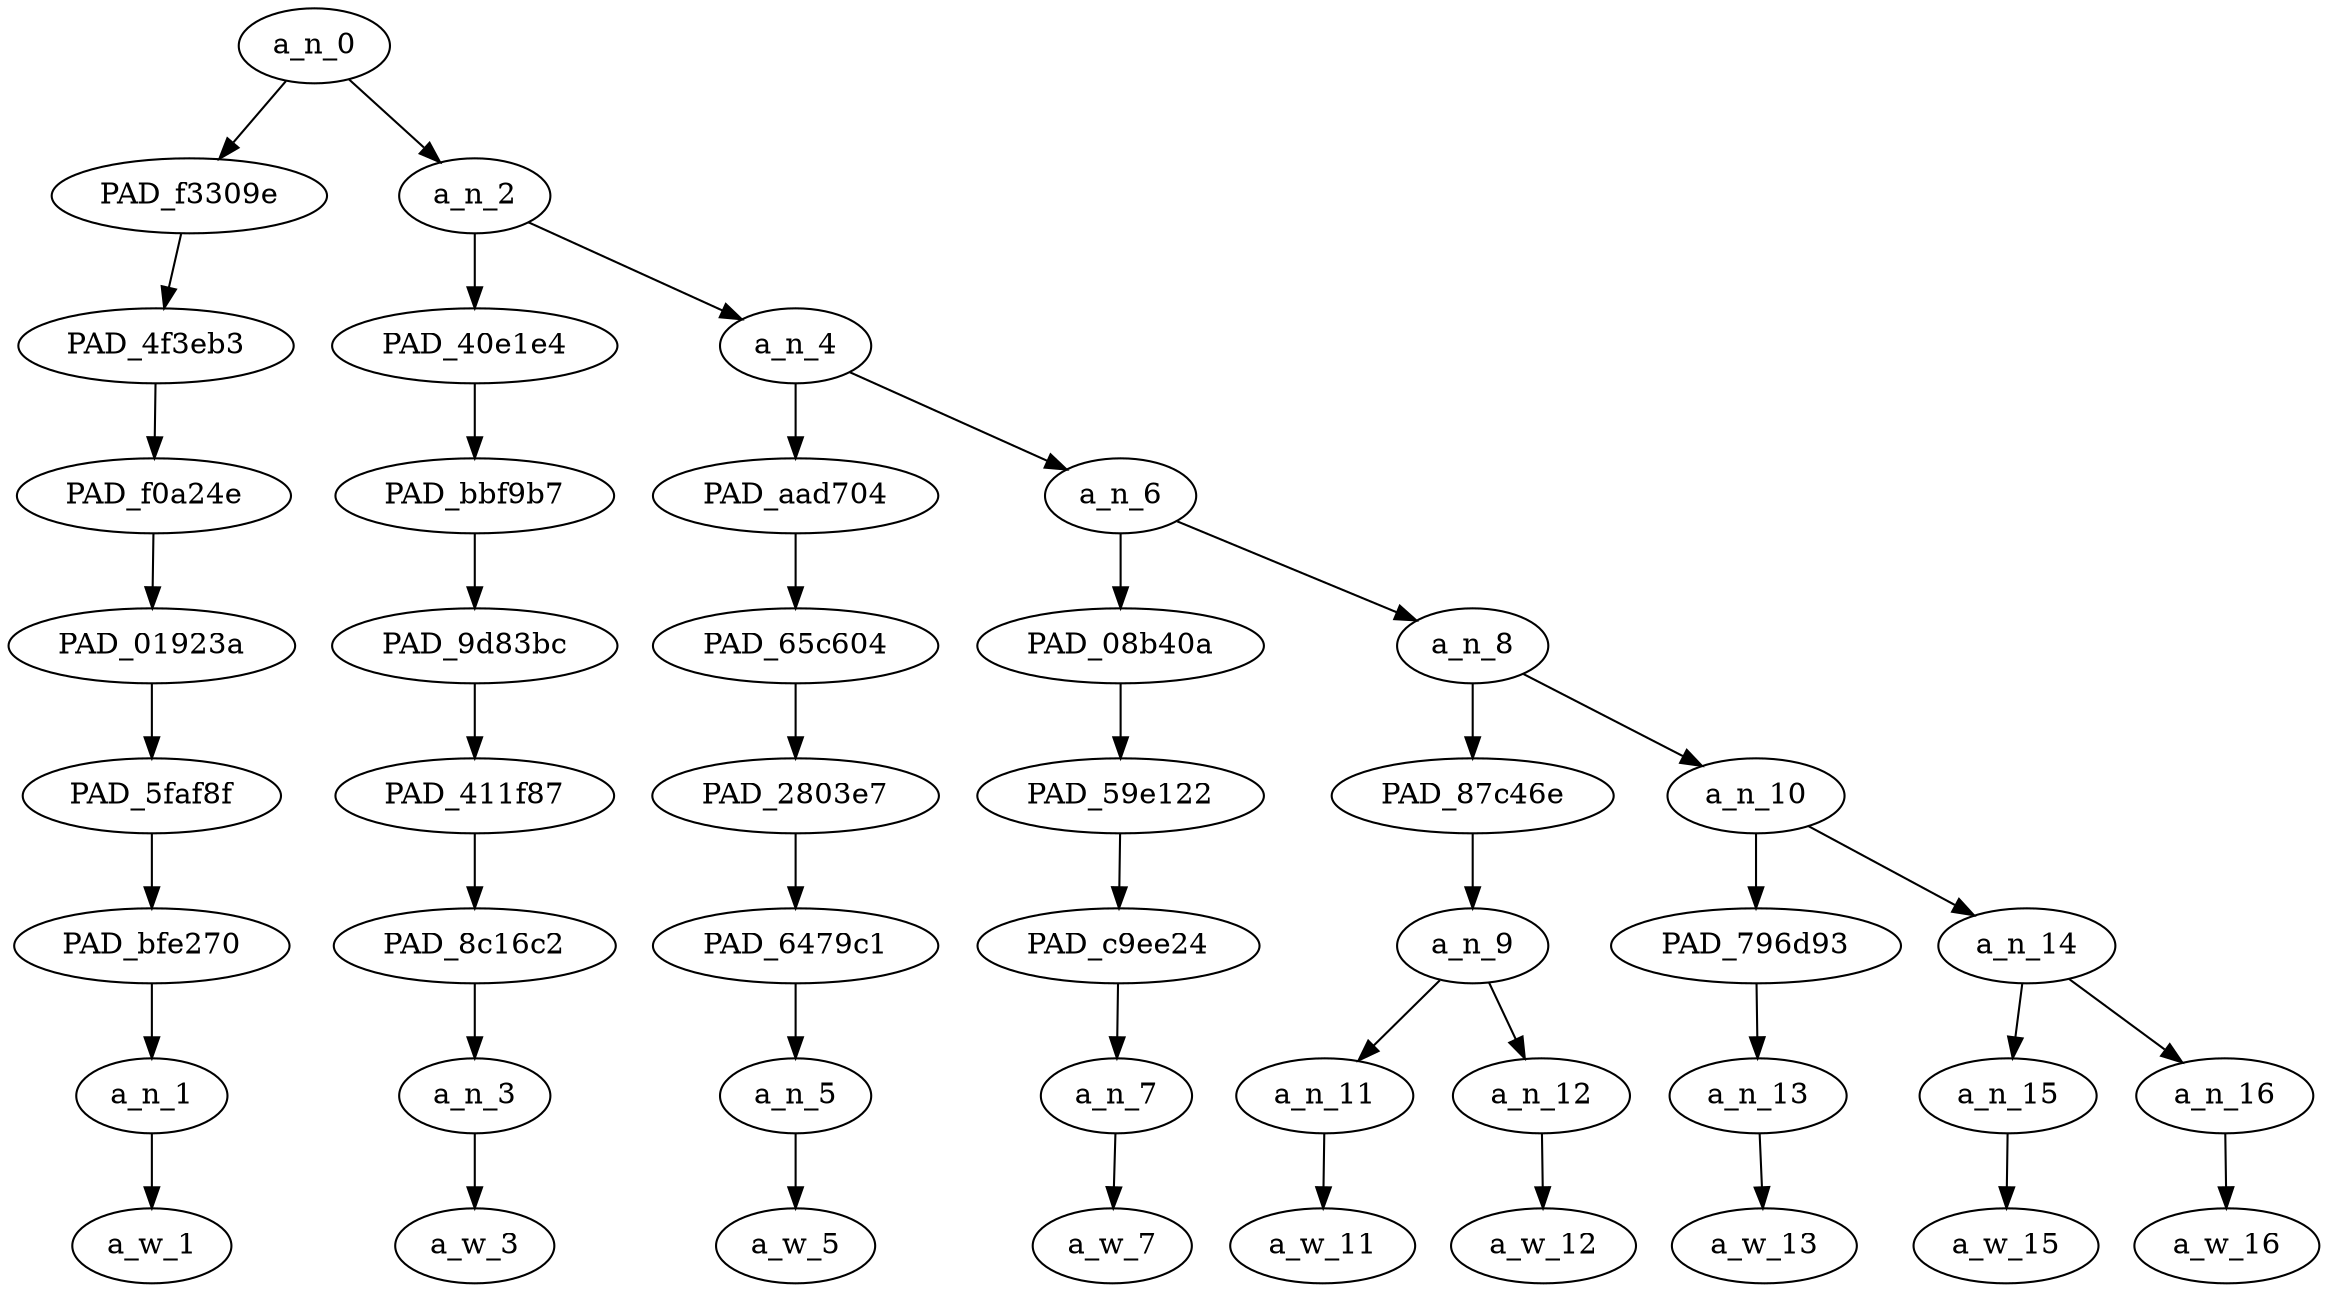 strict digraph "" {
	a_n_0	[div_dir=1,
		index=0,
		level=8,
		pos="1.0390625,8!",
		text_span="[0, 1, 2, 3, 4, 5, 6, 7, 8]",
		value=0.99999996];
	PAD_f3309e	[div_dir=1,
		index=0,
		level=7,
		pos="0.0,7!",
		text_span="[0]",
		value=0.07475433];
	a_n_0 -> PAD_f3309e;
	a_n_2	[div_dir=1,
		index=1,
		level=7,
		pos="2.078125,7!",
		text_span="[1, 2, 3, 4, 5, 6, 7, 8]",
		value=0.92335119];
	a_n_0 -> a_n_2;
	PAD_4f3eb3	[div_dir=1,
		index=0,
		level=6,
		pos="0.0,6!",
		text_span="[0]",
		value=0.07475433];
	PAD_f3309e -> PAD_4f3eb3;
	PAD_f0a24e	[div_dir=1,
		index=0,
		level=5,
		pos="0.0,5!",
		text_span="[0]",
		value=0.07475433];
	PAD_4f3eb3 -> PAD_f0a24e;
	PAD_01923a	[div_dir=1,
		index=0,
		level=4,
		pos="0.0,4!",
		text_span="[0]",
		value=0.07475433];
	PAD_f0a24e -> PAD_01923a;
	PAD_5faf8f	[div_dir=1,
		index=0,
		level=3,
		pos="0.0,3!",
		text_span="[0]",
		value=0.07475433];
	PAD_01923a -> PAD_5faf8f;
	PAD_bfe270	[div_dir=1,
		index=0,
		level=2,
		pos="0.0,2!",
		text_span="[0]",
		value=0.07475433];
	PAD_5faf8f -> PAD_bfe270;
	a_n_1	[div_dir=1,
		index=0,
		level=1,
		pos="0.0,1!",
		text_span="[0]",
		value=0.07475433];
	PAD_bfe270 -> a_n_1;
	a_w_1	[div_dir=0,
		index=0,
		level=0,
		pos="0,0!",
		text_span="[0]",
		value=lets];
	a_n_1 -> a_w_1;
	PAD_40e1e4	[div_dir=1,
		index=1,
		level=6,
		pos="1.0,6!",
		text_span="[1]",
		value=0.08371108];
	a_n_2 -> PAD_40e1e4;
	a_n_4	[div_dir=1,
		index=2,
		level=6,
		pos="3.15625,6!",
		text_span="[2, 3, 4, 5, 6, 7, 8]",
		value=0.83775956];
	a_n_2 -> a_n_4;
	PAD_bbf9b7	[div_dir=1,
		index=1,
		level=5,
		pos="1.0,5!",
		text_span="[1]",
		value=0.08371108];
	PAD_40e1e4 -> PAD_bbf9b7;
	PAD_9d83bc	[div_dir=1,
		index=1,
		level=4,
		pos="1.0,4!",
		text_span="[1]",
		value=0.08371108];
	PAD_bbf9b7 -> PAD_9d83bc;
	PAD_411f87	[div_dir=1,
		index=1,
		level=3,
		pos="1.0,3!",
		text_span="[1]",
		value=0.08371108];
	PAD_9d83bc -> PAD_411f87;
	PAD_8c16c2	[div_dir=1,
		index=1,
		level=2,
		pos="1.0,2!",
		text_span="[1]",
		value=0.08371108];
	PAD_411f87 -> PAD_8c16c2;
	a_n_3	[div_dir=1,
		index=1,
		level=1,
		pos="1.0,1!",
		text_span="[1]",
		value=0.08371108];
	PAD_8c16c2 -> a_n_3;
	a_w_3	[div_dir=0,
		index=1,
		level=0,
		pos="1,0!",
		text_span="[1]",
		value=hope];
	a_n_3 -> a_w_3;
	PAD_aad704	[div_dir=1,
		index=2,
		level=5,
		pos="2.0,5!",
		text_span="[2]",
		value=0.06610782];
	a_n_4 -> PAD_aad704;
	a_n_6	[div_dir=1,
		index=3,
		level=5,
		pos="4.3125,5!",
		text_span="[3, 4, 5, 6, 7, 8]",
		value=0.76982081];
	a_n_4 -> a_n_6;
	PAD_65c604	[div_dir=1,
		index=2,
		level=4,
		pos="2.0,4!",
		text_span="[2]",
		value=0.06610782];
	PAD_aad704 -> PAD_65c604;
	PAD_2803e7	[div_dir=1,
		index=2,
		level=3,
		pos="2.0,3!",
		text_span="[2]",
		value=0.06610782];
	PAD_65c604 -> PAD_2803e7;
	PAD_6479c1	[div_dir=1,
		index=2,
		level=2,
		pos="2.0,2!",
		text_span="[2]",
		value=0.06610782];
	PAD_2803e7 -> PAD_6479c1;
	a_n_5	[div_dir=1,
		index=2,
		level=1,
		pos="2.0,1!",
		text_span="[2]",
		value=0.06610782];
	PAD_6479c1 -> a_n_5;
	a_w_5	[div_dir=0,
		index=2,
		level=0,
		pos="2,0!",
		text_span="[2]",
		value=so];
	a_n_5 -> a_w_5;
	PAD_08b40a	[div_dir=1,
		index=3,
		level=4,
		pos="3.0,4!",
		text_span="[3]",
		value=0.10558445];
	a_n_6 -> PAD_08b40a;
	a_n_8	[div_dir=1,
		index=4,
		level=4,
		pos="5.625,4!",
		text_span="[4, 5, 6, 7, 8]",
		value=0.66240440];
	a_n_6 -> a_n_8;
	PAD_59e122	[div_dir=1,
		index=3,
		level=3,
		pos="3.0,3!",
		text_span="[3]",
		value=0.10558445];
	PAD_08b40a -> PAD_59e122;
	PAD_c9ee24	[div_dir=1,
		index=3,
		level=2,
		pos="3.0,2!",
		text_span="[3]",
		value=0.10558445];
	PAD_59e122 -> PAD_c9ee24;
	a_n_7	[div_dir=1,
		index=3,
		level=1,
		pos="3.0,1!",
		text_span="[3]",
		value=0.10558445];
	PAD_c9ee24 -> a_n_7;
	a_w_7	[div_dir=0,
		index=3,
		level=0,
		pos="3,0!",
		text_span="[3]",
		value=gas];
	a_n_7 -> a_w_7;
	PAD_87c46e	[div_dir=1,
		index=4,
		level=3,
		pos="4.5,3!",
		text_span="[4, 5]",
		value=0.16830004];
	a_n_8 -> PAD_87c46e;
	a_n_10	[div_dir=1,
		index=5,
		level=3,
		pos="6.75,3!",
		text_span="[6, 7, 8]",
		value=0.49236665];
	a_n_8 -> a_n_10;
	a_n_9	[div_dir=1,
		index=4,
		level=2,
		pos="4.5,2!",
		text_span="[4, 5]",
		value=0.16830004];
	PAD_87c46e -> a_n_9;
	a_n_11	[div_dir=-1,
		index=4,
		level=1,
		pos="4.0,1!",
		text_span="[4]",
		value=0.06495984];
	a_n_9 -> a_n_11;
	a_n_12	[div_dir=1,
		index=5,
		level=1,
		pos="5.0,1!",
		text_span="[5]",
		value=0.10320558];
	a_n_9 -> a_n_12;
	a_w_11	[div_dir=0,
		index=4,
		level=0,
		pos="4,0!",
		text_span="[4]",
		value=the];
	a_n_11 -> a_w_11;
	a_w_12	[div_dir=0,
		index=5,
		level=0,
		pos="5,0!",
		text_span="[5]",
		value=lot];
	a_n_12 -> a_w_12;
	PAD_796d93	[div_dir=1,
		index=5,
		level=2,
		pos="6.0,2!",
		text_span="[6]",
		value=0.06379772];
	a_n_10 -> PAD_796d93;
	a_n_14	[div_dir=1,
		index=6,
		level=2,
		pos="7.5,2!",
		text_span="[7, 8]",
		value=0.42652918];
	a_n_10 -> a_n_14;
	a_n_13	[div_dir=1,
		index=6,
		level=1,
		pos="6.0,1!",
		text_span="[6]",
		value=0.06379772];
	PAD_796d93 -> a_n_13;
	a_w_13	[div_dir=0,
		index=6,
		level=0,
		pos="6,0!",
		text_span="[6]",
		value=including];
	a_n_13 -> a_w_13;
	a_n_15	[div_dir=1,
		index=7,
		level=1,
		pos="7.0,1!",
		text_span="[7]",
		value=0.06474353];
	a_n_14 -> a_n_15;
	a_n_16	[div_dir=1,
		index=8,
		level=1,
		pos="8.0,1!",
		text_span="[8]",
		value=0.35946657];
	a_n_14 -> a_n_16;
	a_w_15	[div_dir=0,
		index=7,
		level=0,
		pos="7,0!",
		text_span="[7]",
		value=the1];
	a_n_15 -> a_w_15;
	a_w_16	[div_dir=0,
		index=8,
		level=0,
		pos="8,0!",
		text_span="[8]",
		value=nigger];
	a_n_16 -> a_w_16;
}
